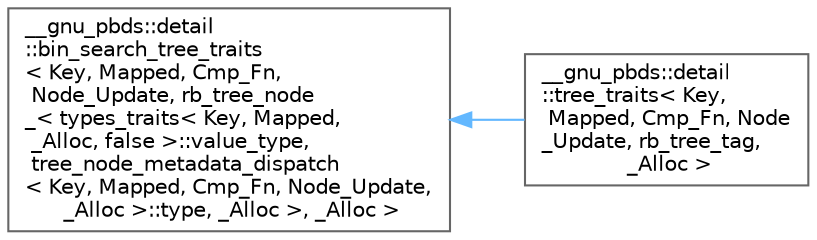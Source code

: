 digraph "Graphical Class Hierarchy"
{
 // LATEX_PDF_SIZE
  bgcolor="transparent";
  edge [fontname=Helvetica,fontsize=10,labelfontname=Helvetica,labelfontsize=10];
  node [fontname=Helvetica,fontsize=10,shape=box,height=0.2,width=0.4];
  rankdir="LR";
  Node0 [id="Node000000",label="__gnu_pbds::detail\l::bin_search_tree_traits\l\< Key, Mapped, Cmp_Fn,\l Node_Update, rb_tree_node\l_\< types_traits\< Key, Mapped,\l _Alloc, false \>::value_type,\l tree_node_metadata_dispatch\l\< Key, Mapped, Cmp_Fn, Node_Update,\l _Alloc \>::type, _Alloc \>, _Alloc \>",height=0.2,width=0.4,color="grey40", fillcolor="white", style="filled",URL="$struct____gnu__pbds_1_1detail_1_1bin__search__tree__traits.html",tooltip=" "];
  Node0 -> Node1 [id="edge76_Node000000_Node000001",dir="back",color="steelblue1",style="solid",tooltip=" "];
  Node1 [id="Node000001",label="__gnu_pbds::detail\l::tree_traits\< Key,\l Mapped, Cmp_Fn, Node\l_Update, rb_tree_tag,\l _Alloc \>",height=0.2,width=0.4,color="grey40", fillcolor="white", style="filled",URL="$struct____gnu__pbds_1_1detail_1_1tree__traits_3_01_key_00_01_mapped_00_01_cmp___fn_00_01_node___f22a7942096bb47f6a7111700874e1f6.html",tooltip=" "];
}
